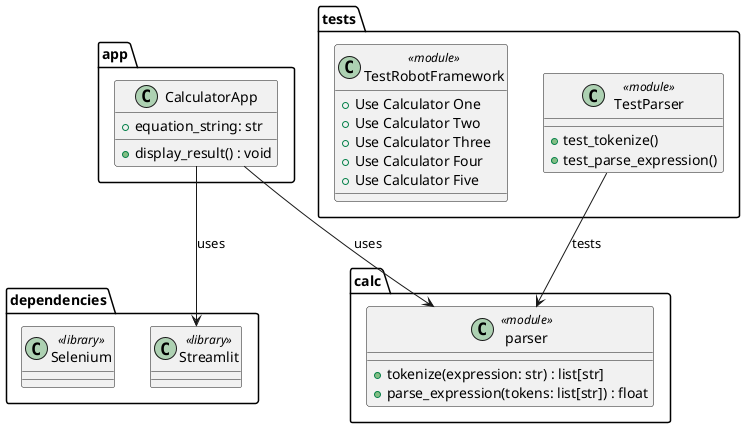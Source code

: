 @startuml

package "calc" {
    class parser <<module>> {
        + tokenize(expression: str) : list[str]
        + parse_expression(tokens: list[str]) : float
    }
}
package "app" {
    class CalculatorApp {
        + equation_string: str
        + display_result() : void
    }
}
package "dependencies" {
    class Streamlit <<library>>
    class Selenium <<library>>
}

package "tests" {
    class TestParser <<module>> {
        + test_tokenize()
        + test_parse_expression()
    }
    class TestRobotFramework <<module>> {
        + Use Calculator One
        + Use Calculator Two
        + Use Calculator Three
        + Use Calculator Four
        + Use Calculator Five
    }
}
CalculatorApp --> parser : uses
CalculatorApp --> Streamlit : uses
TestParser --> parser : tests

@enduml
